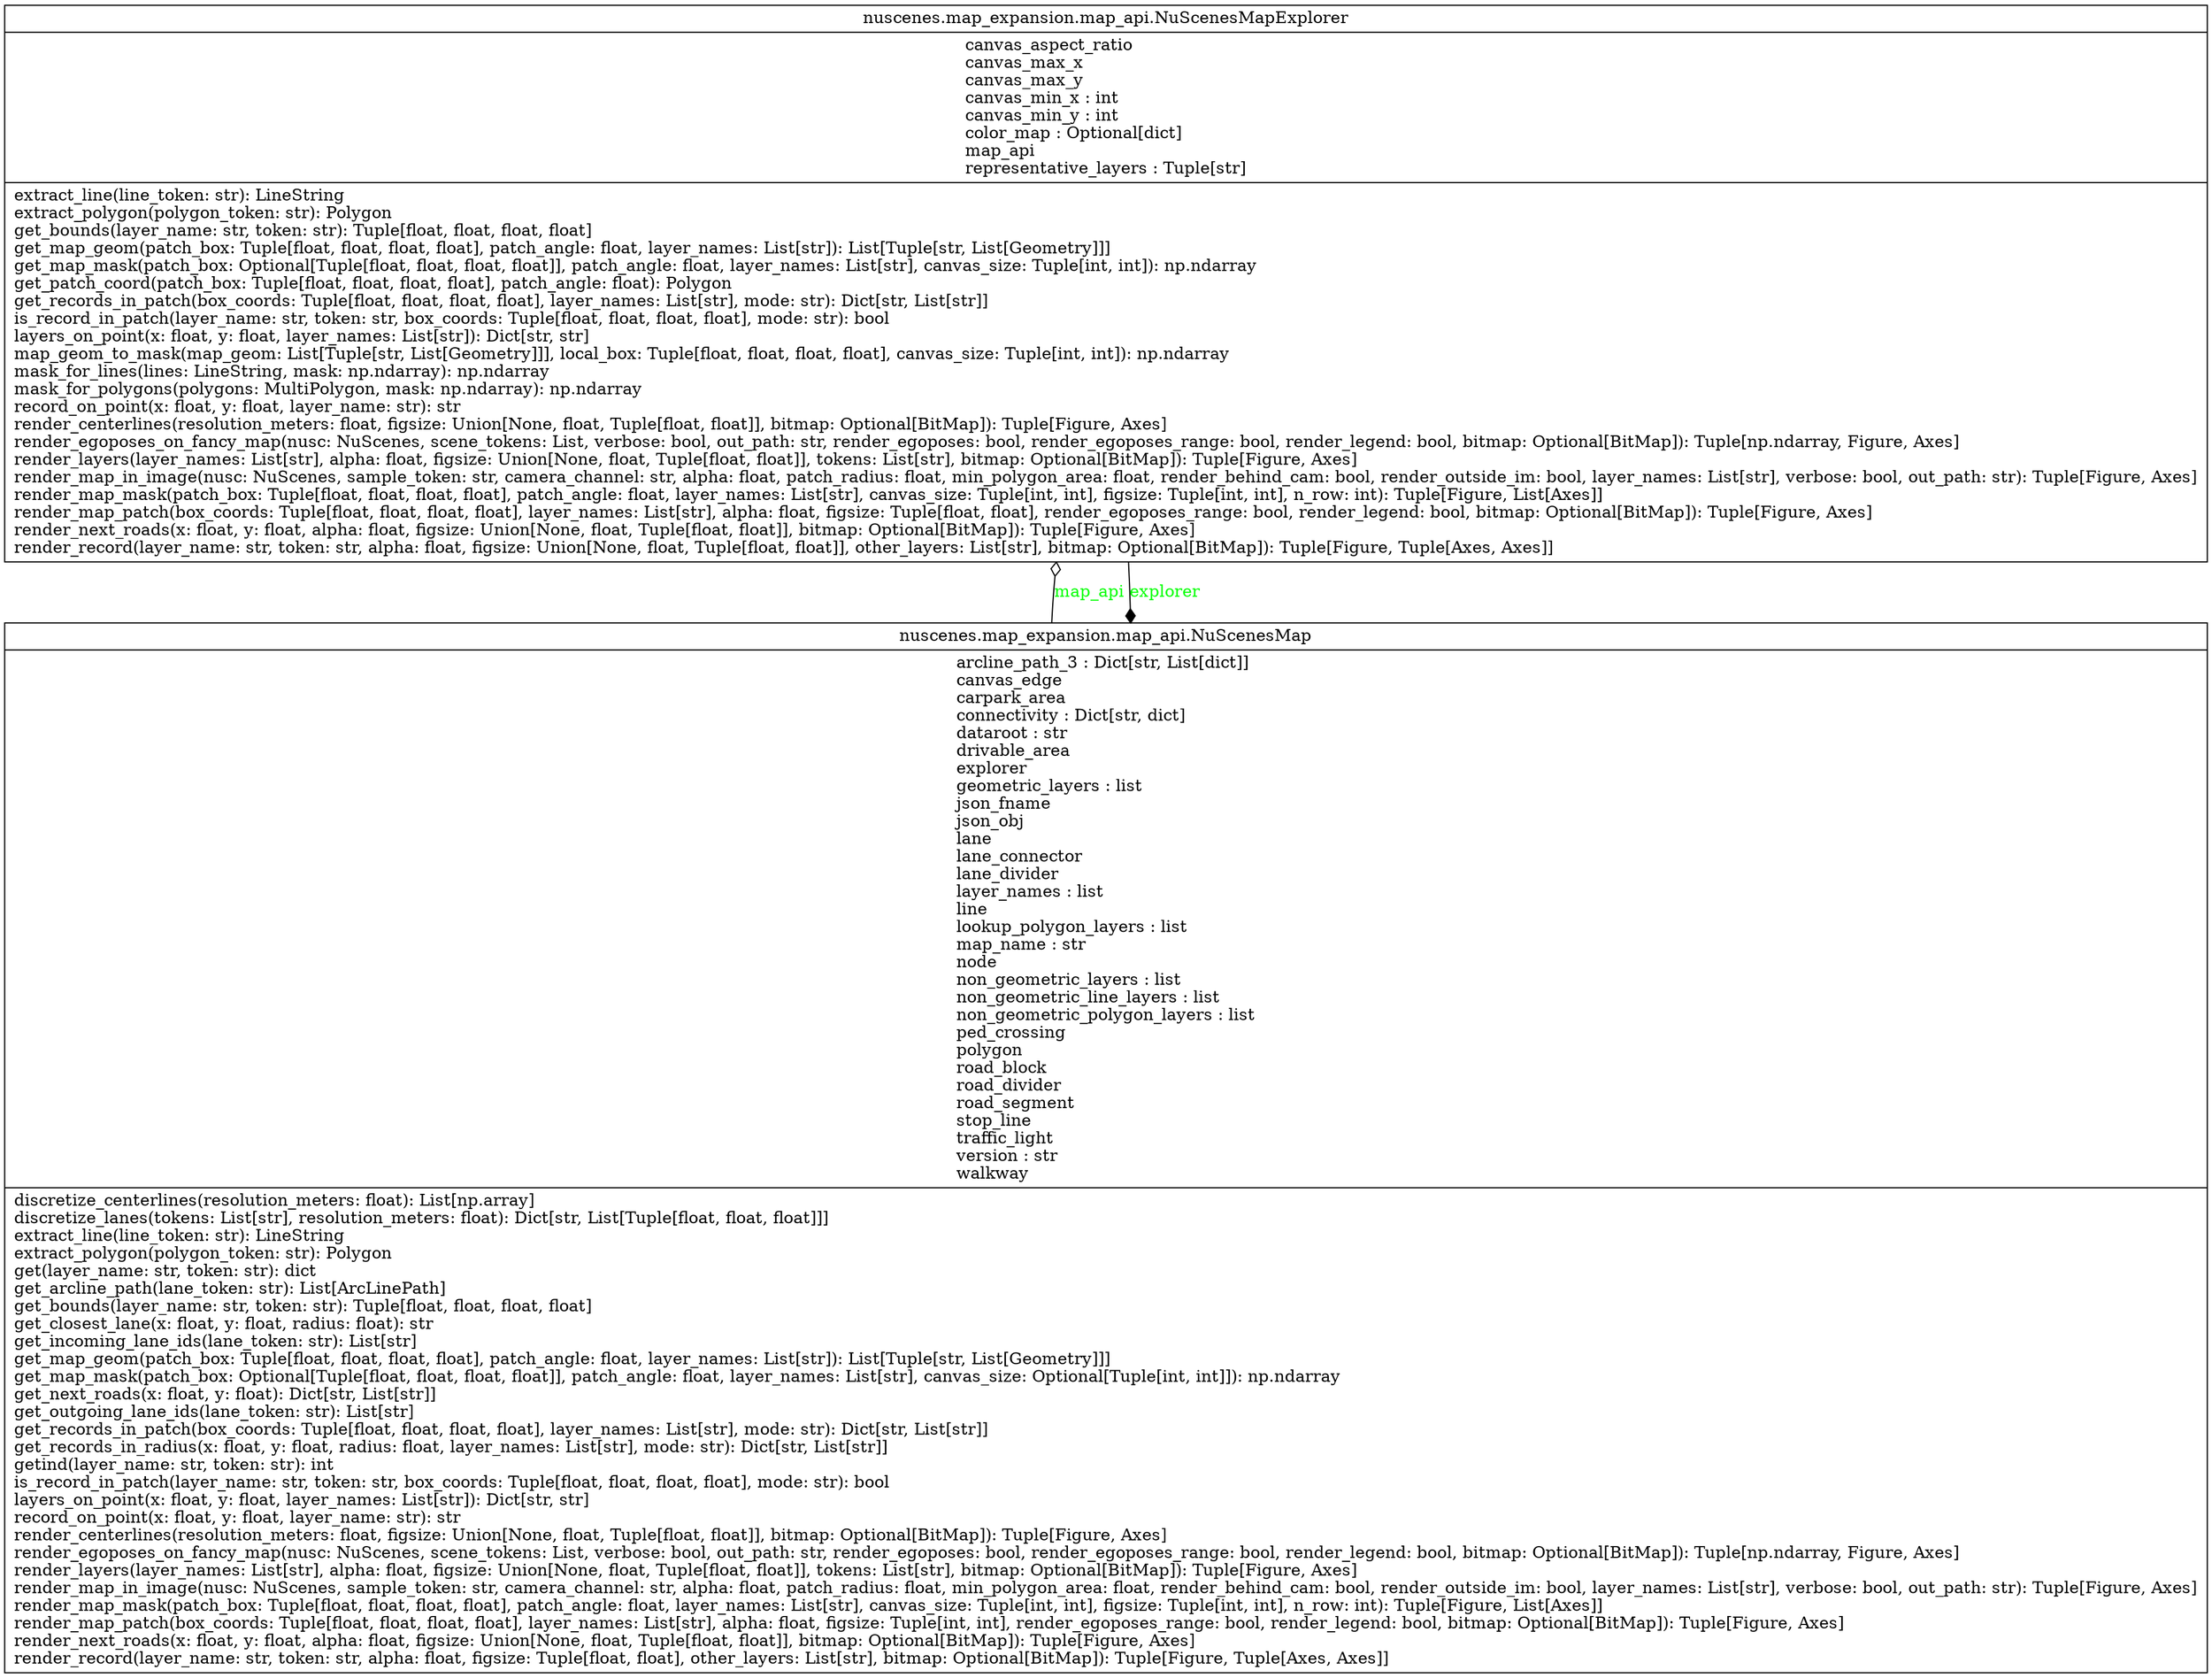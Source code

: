 digraph "classes" {
rankdir=BT
charset="utf-8"
"nuscenes.map_expansion.map_api.NuScenesMap" [color="black", fontcolor="black", label=<{nuscenes.map_expansion.map_api.NuScenesMap|arcline_path_3 : Dict[str, List[dict]]<br ALIGN="LEFT"/>canvas_edge<br ALIGN="LEFT"/>carpark_area<br ALIGN="LEFT"/>connectivity : Dict[str, dict]<br ALIGN="LEFT"/>dataroot : str<br ALIGN="LEFT"/>drivable_area<br ALIGN="LEFT"/>explorer<br ALIGN="LEFT"/>geometric_layers : list<br ALIGN="LEFT"/>json_fname<br ALIGN="LEFT"/>json_obj<br ALIGN="LEFT"/>lane<br ALIGN="LEFT"/>lane_connector<br ALIGN="LEFT"/>lane_divider<br ALIGN="LEFT"/>layer_names : list<br ALIGN="LEFT"/>line<br ALIGN="LEFT"/>lookup_polygon_layers : list<br ALIGN="LEFT"/>map_name : str<br ALIGN="LEFT"/>node<br ALIGN="LEFT"/>non_geometric_layers : list<br ALIGN="LEFT"/>non_geometric_line_layers : list<br ALIGN="LEFT"/>non_geometric_polygon_layers : list<br ALIGN="LEFT"/>ped_crossing<br ALIGN="LEFT"/>polygon<br ALIGN="LEFT"/>road_block<br ALIGN="LEFT"/>road_divider<br ALIGN="LEFT"/>road_segment<br ALIGN="LEFT"/>stop_line<br ALIGN="LEFT"/>traffic_light<br ALIGN="LEFT"/>version : str<br ALIGN="LEFT"/>walkway<br ALIGN="LEFT"/>|discretize_centerlines(resolution_meters: float): List[np.array]<br ALIGN="LEFT"/>discretize_lanes(tokens: List[str], resolution_meters: float): Dict[str, List[Tuple[float, float, float]]]<br ALIGN="LEFT"/>extract_line(line_token: str): LineString<br ALIGN="LEFT"/>extract_polygon(polygon_token: str): Polygon<br ALIGN="LEFT"/>get(layer_name: str, token: str): dict<br ALIGN="LEFT"/>get_arcline_path(lane_token: str): List[ArcLinePath]<br ALIGN="LEFT"/>get_bounds(layer_name: str, token: str): Tuple[float, float, float, float]<br ALIGN="LEFT"/>get_closest_lane(x: float, y: float, radius: float): str<br ALIGN="LEFT"/>get_incoming_lane_ids(lane_token: str): List[str]<br ALIGN="LEFT"/>get_map_geom(patch_box: Tuple[float, float, float, float], patch_angle: float, layer_names: List[str]): List[Tuple[str, List[Geometry]]]<br ALIGN="LEFT"/>get_map_mask(patch_box: Optional[Tuple[float, float, float, float]], patch_angle: float, layer_names: List[str], canvas_size: Optional[Tuple[int, int]]): np.ndarray<br ALIGN="LEFT"/>get_next_roads(x: float, y: float): Dict[str, List[str]]<br ALIGN="LEFT"/>get_outgoing_lane_ids(lane_token: str): List[str]<br ALIGN="LEFT"/>get_records_in_patch(box_coords: Tuple[float, float, float, float], layer_names: List[str], mode: str): Dict[str, List[str]]<br ALIGN="LEFT"/>get_records_in_radius(x: float, y: float, radius: float, layer_names: List[str], mode: str): Dict[str, List[str]]<br ALIGN="LEFT"/>getind(layer_name: str, token: str): int<br ALIGN="LEFT"/>is_record_in_patch(layer_name: str, token: str, box_coords: Tuple[float, float, float, float], mode: str): bool<br ALIGN="LEFT"/>layers_on_point(x: float, y: float, layer_names: List[str]): Dict[str, str]<br ALIGN="LEFT"/>record_on_point(x: float, y: float, layer_name: str): str<br ALIGN="LEFT"/>render_centerlines(resolution_meters: float, figsize: Union[None, float, Tuple[float, float]], bitmap: Optional[BitMap]): Tuple[Figure, Axes]<br ALIGN="LEFT"/>render_egoposes_on_fancy_map(nusc: NuScenes, scene_tokens: List, verbose: bool, out_path: str, render_egoposes: bool, render_egoposes_range: bool, render_legend: bool, bitmap: Optional[BitMap]): Tuple[np.ndarray, Figure, Axes]<br ALIGN="LEFT"/>render_layers(layer_names: List[str], alpha: float, figsize: Union[None, float, Tuple[float, float]], tokens: List[str], bitmap: Optional[BitMap]): Tuple[Figure, Axes]<br ALIGN="LEFT"/>render_map_in_image(nusc: NuScenes, sample_token: str, camera_channel: str, alpha: float, patch_radius: float, min_polygon_area: float, render_behind_cam: bool, render_outside_im: bool, layer_names: List[str], verbose: bool, out_path: str): Tuple[Figure, Axes]<br ALIGN="LEFT"/>render_map_mask(patch_box: Tuple[float, float, float, float], patch_angle: float, layer_names: List[str], canvas_size: Tuple[int, int], figsize: Tuple[int, int], n_row: int): Tuple[Figure, List[Axes]]<br ALIGN="LEFT"/>render_map_patch(box_coords: Tuple[float, float, float, float], layer_names: List[str], alpha: float, figsize: Tuple[int, int], render_egoposes_range: bool, render_legend: bool, bitmap: Optional[BitMap]): Tuple[Figure, Axes]<br ALIGN="LEFT"/>render_next_roads(x: float, y: float, alpha: float, figsize: Union[None, float, Tuple[float, float]], bitmap: Optional[BitMap]): Tuple[Figure, Axes]<br ALIGN="LEFT"/>render_record(layer_name: str, token: str, alpha: float, figsize: Tuple[float, float], other_layers: List[str], bitmap: Optional[BitMap]): Tuple[Figure, Tuple[Axes, Axes]]<br ALIGN="LEFT"/>}>, shape="record", style="solid"];
"nuscenes.map_expansion.map_api.NuScenesMapExplorer" [color="black", fontcolor="black", label=<{nuscenes.map_expansion.map_api.NuScenesMapExplorer|canvas_aspect_ratio<br ALIGN="LEFT"/>canvas_max_x<br ALIGN="LEFT"/>canvas_max_y<br ALIGN="LEFT"/>canvas_min_x : int<br ALIGN="LEFT"/>canvas_min_y : int<br ALIGN="LEFT"/>color_map : Optional[dict]<br ALIGN="LEFT"/>map_api<br ALIGN="LEFT"/>representative_layers : Tuple[str]<br ALIGN="LEFT"/>|extract_line(line_token: str): LineString<br ALIGN="LEFT"/>extract_polygon(polygon_token: str): Polygon<br ALIGN="LEFT"/>get_bounds(layer_name: str, token: str): Tuple[float, float, float, float]<br ALIGN="LEFT"/>get_map_geom(patch_box: Tuple[float, float, float, float], patch_angle: float, layer_names: List[str]): List[Tuple[str, List[Geometry]]]<br ALIGN="LEFT"/>get_map_mask(patch_box: Optional[Tuple[float, float, float, float]], patch_angle: float, layer_names: List[str], canvas_size: Tuple[int, int]): np.ndarray<br ALIGN="LEFT"/>get_patch_coord(patch_box: Tuple[float, float, float, float], patch_angle: float): Polygon<br ALIGN="LEFT"/>get_records_in_patch(box_coords: Tuple[float, float, float, float], layer_names: List[str], mode: str): Dict[str, List[str]]<br ALIGN="LEFT"/>is_record_in_patch(layer_name: str, token: str, box_coords: Tuple[float, float, float, float], mode: str): bool<br ALIGN="LEFT"/>layers_on_point(x: float, y: float, layer_names: List[str]): Dict[str, str]<br ALIGN="LEFT"/>map_geom_to_mask(map_geom: List[Tuple[str, List[Geometry]]], local_box: Tuple[float, float, float, float], canvas_size: Tuple[int, int]): np.ndarray<br ALIGN="LEFT"/>mask_for_lines(lines: LineString, mask: np.ndarray): np.ndarray<br ALIGN="LEFT"/>mask_for_polygons(polygons: MultiPolygon, mask: np.ndarray): np.ndarray<br ALIGN="LEFT"/>record_on_point(x: float, y: float, layer_name: str): str<br ALIGN="LEFT"/>render_centerlines(resolution_meters: float, figsize: Union[None, float, Tuple[float, float]], bitmap: Optional[BitMap]): Tuple[Figure, Axes]<br ALIGN="LEFT"/>render_egoposes_on_fancy_map(nusc: NuScenes, scene_tokens: List, verbose: bool, out_path: str, render_egoposes: bool, render_egoposes_range: bool, render_legend: bool, bitmap: Optional[BitMap]): Tuple[np.ndarray, Figure, Axes]<br ALIGN="LEFT"/>render_layers(layer_names: List[str], alpha: float, figsize: Union[None, float, Tuple[float, float]], tokens: List[str], bitmap: Optional[BitMap]): Tuple[Figure, Axes]<br ALIGN="LEFT"/>render_map_in_image(nusc: NuScenes, sample_token: str, camera_channel: str, alpha: float, patch_radius: float, min_polygon_area: float, render_behind_cam: bool, render_outside_im: bool, layer_names: List[str], verbose: bool, out_path: str): Tuple[Figure, Axes]<br ALIGN="LEFT"/>render_map_mask(patch_box: Tuple[float, float, float, float], patch_angle: float, layer_names: List[str], canvas_size: Tuple[int, int], figsize: Tuple[int, int], n_row: int): Tuple[Figure, List[Axes]]<br ALIGN="LEFT"/>render_map_patch(box_coords: Tuple[float, float, float, float], layer_names: List[str], alpha: float, figsize: Tuple[float, float], render_egoposes_range: bool, render_legend: bool, bitmap: Optional[BitMap]): Tuple[Figure, Axes]<br ALIGN="LEFT"/>render_next_roads(x: float, y: float, alpha: float, figsize: Union[None, float, Tuple[float, float]], bitmap: Optional[BitMap]): Tuple[Figure, Axes]<br ALIGN="LEFT"/>render_record(layer_name: str, token: str, alpha: float, figsize: Union[None, float, Tuple[float, float]], other_layers: List[str], bitmap: Optional[BitMap]): Tuple[Figure, Tuple[Axes, Axes]]<br ALIGN="LEFT"/>}>, shape="record", style="solid"];
"nuscenes.map_expansion.map_api.NuScenesMapExplorer" -> "nuscenes.map_expansion.map_api.NuScenesMap" [arrowhead="diamond", arrowtail="none", fontcolor="green", label="explorer", style="solid"];
"nuscenes.map_expansion.map_api.NuScenesMap" -> "nuscenes.map_expansion.map_api.NuScenesMapExplorer" [arrowhead="odiamond", arrowtail="none", fontcolor="green", label="map_api", style="solid"];
}
